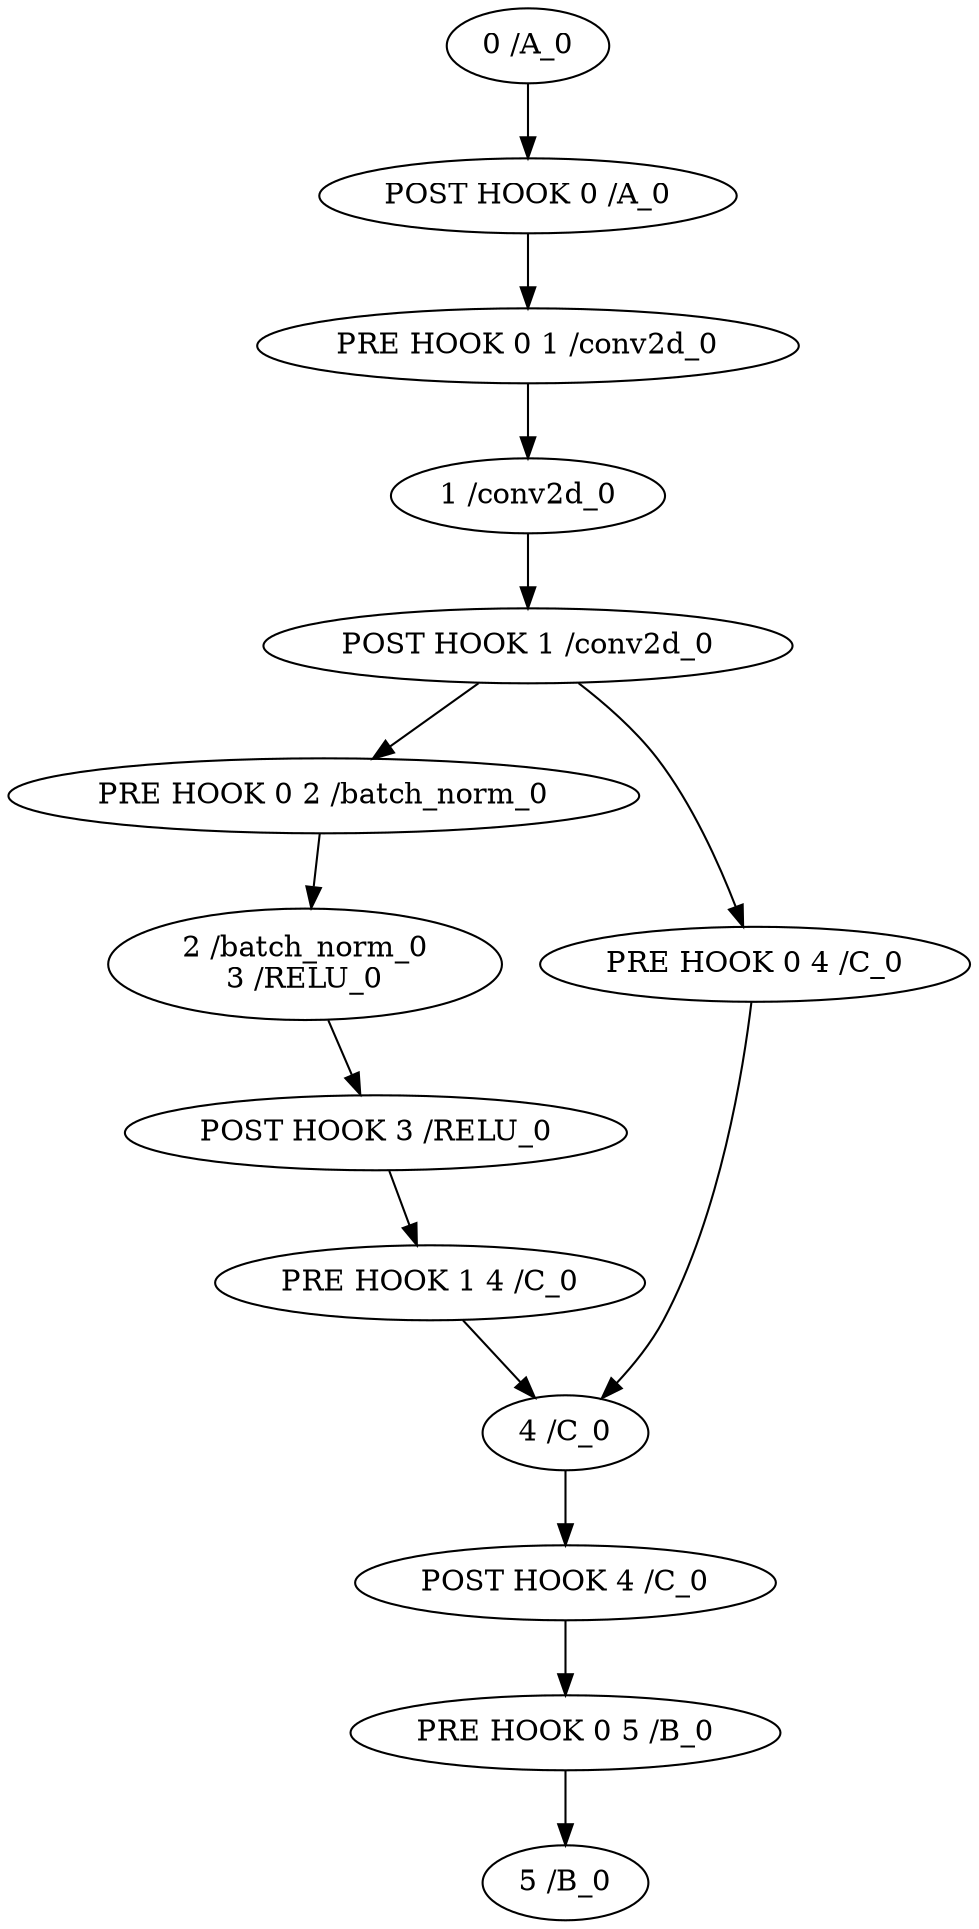 strict digraph  {
"0 /A_0" [associated_ip_node_keys="{'POST HOOK 0 /A_0'}", is_merged=False, node_type="InsertionPointGraphNodeType.OPERATOR", regular_node_data="0 /A_0 A"];
"1 /conv2d_0" [associated_ip_node_keys="{'PRE HOOK 0 1 /conv2d_0', 'POST HOOK 1 /conv2d_0'}", is_merged=False, node_type="InsertionPointGraphNodeType.OPERATOR", regular_node_data="1 /conv2d_0 conv2d"];
"4 /C_0" [associated_ip_node_keys="{'POST HOOK 4 /C_0', 'PRE HOOK 0 4 /C_0', 'PRE HOOK 1 4 /C_0'}", is_merged=False, node_type="InsertionPointGraphNodeType.OPERATOR", regular_node_data="4 /C_0 C"];
"5 /B_0" [associated_ip_node_keys="{'PRE HOOK 0 5 /B_0'}", is_merged=False, node_type="InsertionPointGraphNodeType.OPERATOR", regular_node_data="5 /B_0 B"];
"POST HOOK 0 /A_0" [insertion_point_data="TargetType.OPERATOR_POST_HOOK /A_0", node_type="InsertionPointGraphNodeType.INSERTION_POINT"];
"PRE HOOK 0 1 /conv2d_0" [insertion_point_data="TargetType.OPERATOR_PRE_HOOK 0 /conv2d_0", node_type="InsertionPointGraphNodeType.INSERTION_POINT"];
"POST HOOK 1 /conv2d_0" [insertion_point_data="TargetType.OPERATOR_POST_HOOK /conv2d_0", node_type="InsertionPointGraphNodeType.INSERTION_POINT"];
"PRE HOOK 0 2 /batch_norm_0" [insertion_point_data="TargetType.OPERATOR_PRE_HOOK 0 /batch_norm_0", node_type="InsertionPointGraphNodeType.INSERTION_POINT"];
"POST HOOK 3 /RELU_0" [insertion_point_data="TargetType.OPERATOR_POST_HOOK /RELU_0", node_type="InsertionPointGraphNodeType.INSERTION_POINT"];
"PRE HOOK 0 4 /C_0" [insertion_point_data="TargetType.OPERATOR_PRE_HOOK 0 /C_0", node_type="InsertionPointGraphNodeType.INSERTION_POINT"];
"PRE HOOK 1 4 /C_0" [insertion_point_data="TargetType.OPERATOR_PRE_HOOK 1 /C_0", node_type="InsertionPointGraphNodeType.INSERTION_POINT"];
"POST HOOK 4 /C_0" [insertion_point_data="TargetType.OPERATOR_POST_HOOK /C_0", node_type="InsertionPointGraphNodeType.INSERTION_POINT"];
"PRE HOOK 0 5 /B_0" [insertion_point_data="TargetType.OPERATOR_PRE_HOOK 0 /B_0", node_type="InsertionPointGraphNodeType.INSERTION_POINT"];
"2 /batch_norm_0\n3 /RELU_0\n" [associated_ip_node_keys="{'PRE HOOK 0 2 /batch_norm_0', 'POST HOOK 3 /RELU_0'}", is_merged=True, merged_node_list="[2 /batch_norm_0 batch_norm, 3 /RELU_0 RELU]", node_type="InsertionPointGraphNodeType.OPERATOR", regular_node_data="2 /batch_norm_0 batch_norm"];
"0 /A_0" -> "POST HOOK 0 /A_0";
"1 /conv2d_0" -> "POST HOOK 1 /conv2d_0";
"4 /C_0" -> "POST HOOK 4 /C_0";
"POST HOOK 0 /A_0" -> "PRE HOOK 0 1 /conv2d_0";
"PRE HOOK 0 1 /conv2d_0" -> "1 /conv2d_0";
"POST HOOK 1 /conv2d_0" -> "PRE HOOK 0 2 /batch_norm_0";
"POST HOOK 1 /conv2d_0" -> "PRE HOOK 0 4 /C_0";
"PRE HOOK 0 2 /batch_norm_0" -> "2 /batch_norm_0\n3 /RELU_0\n";
"POST HOOK 3 /RELU_0" -> "PRE HOOK 1 4 /C_0";
"PRE HOOK 0 4 /C_0" -> "4 /C_0";
"PRE HOOK 1 4 /C_0" -> "4 /C_0";
"POST HOOK 4 /C_0" -> "PRE HOOK 0 5 /B_0";
"PRE HOOK 0 5 /B_0" -> "5 /B_0";
"2 /batch_norm_0\n3 /RELU_0\n" -> "POST HOOK 3 /RELU_0";
}
